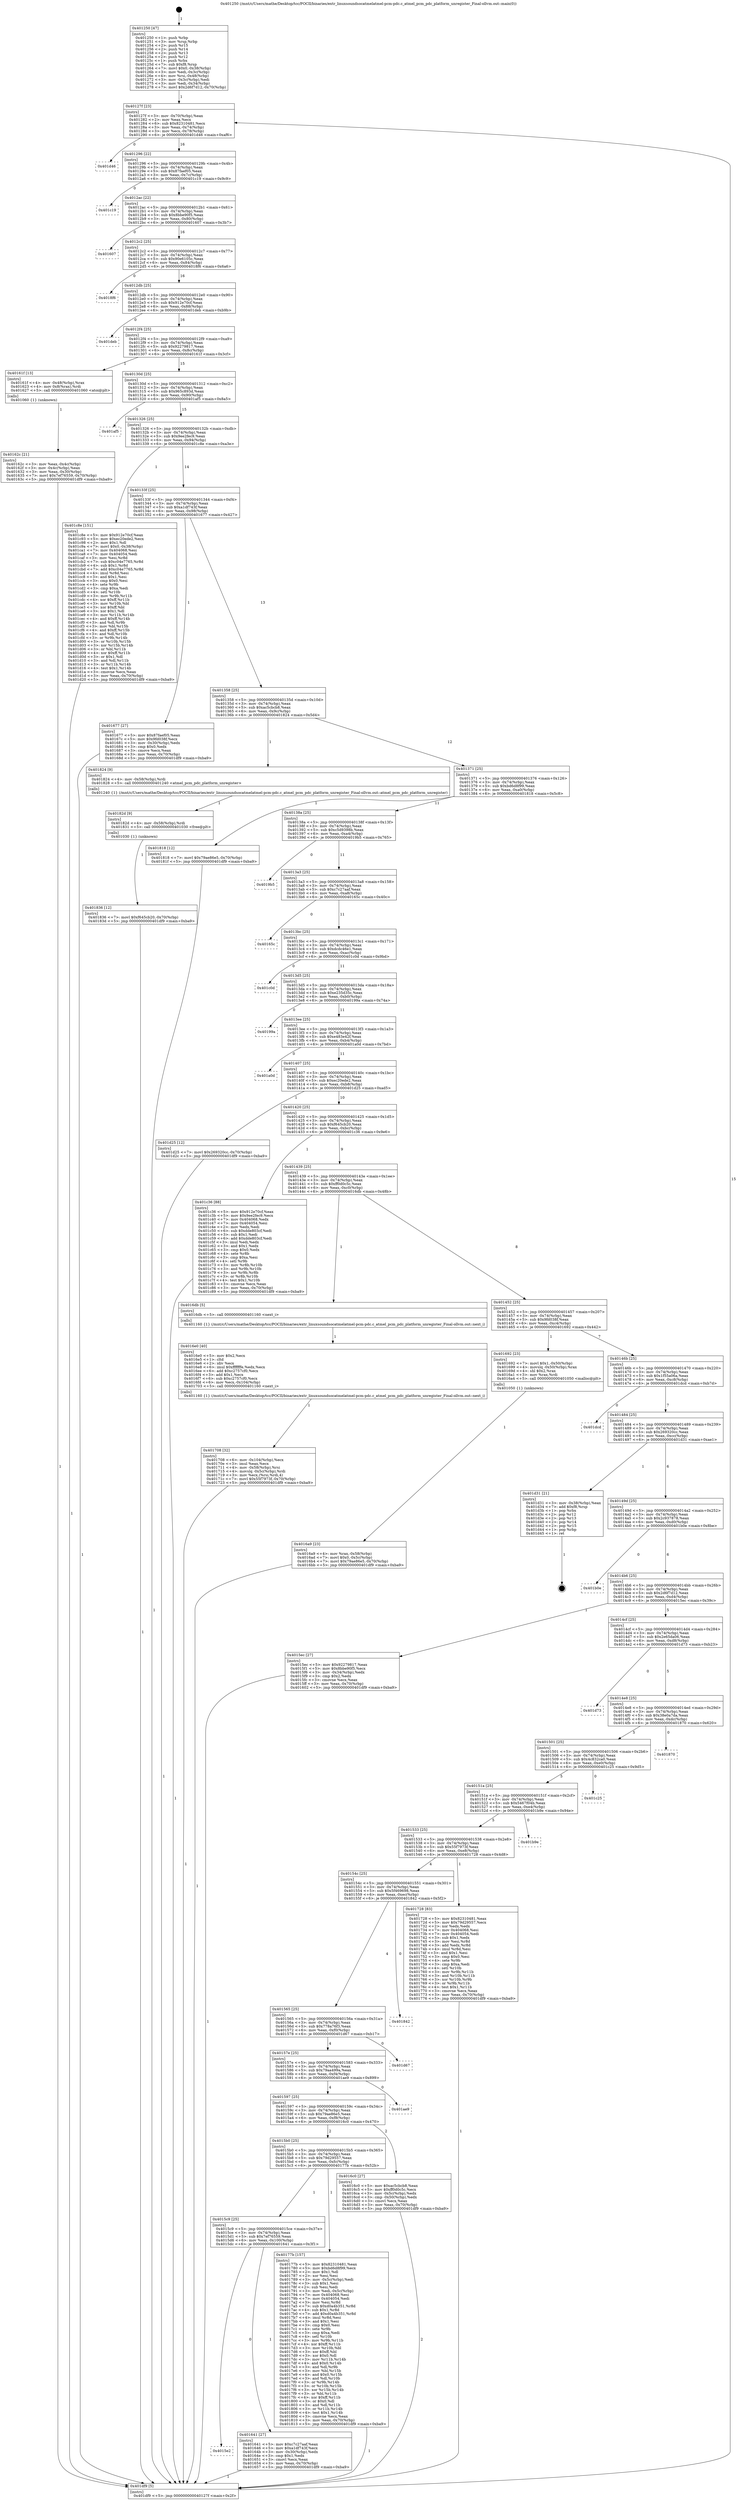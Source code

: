 digraph "0x401250" {
  label = "0x401250 (/mnt/c/Users/mathe/Desktop/tcc/POCII/binaries/extr_linuxsoundsocatmelatmel-pcm-pdc.c_atmel_pcm_pdc_platform_unregister_Final-ollvm.out::main(0))"
  labelloc = "t"
  node[shape=record]

  Entry [label="",width=0.3,height=0.3,shape=circle,fillcolor=black,style=filled]
  "0x40127f" [label="{
     0x40127f [23]\l
     | [instrs]\l
     &nbsp;&nbsp;0x40127f \<+3\>: mov -0x70(%rbp),%eax\l
     &nbsp;&nbsp;0x401282 \<+2\>: mov %eax,%ecx\l
     &nbsp;&nbsp;0x401284 \<+6\>: sub $0x82310481,%ecx\l
     &nbsp;&nbsp;0x40128a \<+3\>: mov %eax,-0x74(%rbp)\l
     &nbsp;&nbsp;0x40128d \<+3\>: mov %ecx,-0x78(%rbp)\l
     &nbsp;&nbsp;0x401290 \<+6\>: je 0000000000401d46 \<main+0xaf6\>\l
  }"]
  "0x401d46" [label="{
     0x401d46\l
  }", style=dashed]
  "0x401296" [label="{
     0x401296 [22]\l
     | [instrs]\l
     &nbsp;&nbsp;0x401296 \<+5\>: jmp 000000000040129b \<main+0x4b\>\l
     &nbsp;&nbsp;0x40129b \<+3\>: mov -0x74(%rbp),%eax\l
     &nbsp;&nbsp;0x40129e \<+5\>: sub $0x87faef05,%eax\l
     &nbsp;&nbsp;0x4012a3 \<+3\>: mov %eax,-0x7c(%rbp)\l
     &nbsp;&nbsp;0x4012a6 \<+6\>: je 0000000000401c19 \<main+0x9c9\>\l
  }"]
  Exit [label="",width=0.3,height=0.3,shape=circle,fillcolor=black,style=filled,peripheries=2]
  "0x401c19" [label="{
     0x401c19\l
  }", style=dashed]
  "0x4012ac" [label="{
     0x4012ac [22]\l
     | [instrs]\l
     &nbsp;&nbsp;0x4012ac \<+5\>: jmp 00000000004012b1 \<main+0x61\>\l
     &nbsp;&nbsp;0x4012b1 \<+3\>: mov -0x74(%rbp),%eax\l
     &nbsp;&nbsp;0x4012b4 \<+5\>: sub $0x8bbe90f5,%eax\l
     &nbsp;&nbsp;0x4012b9 \<+3\>: mov %eax,-0x80(%rbp)\l
     &nbsp;&nbsp;0x4012bc \<+6\>: je 0000000000401607 \<main+0x3b7\>\l
  }"]
  "0x401836" [label="{
     0x401836 [12]\l
     | [instrs]\l
     &nbsp;&nbsp;0x401836 \<+7\>: movl $0xf645cb20,-0x70(%rbp)\l
     &nbsp;&nbsp;0x40183d \<+5\>: jmp 0000000000401df9 \<main+0xba9\>\l
  }"]
  "0x401607" [label="{
     0x401607\l
  }", style=dashed]
  "0x4012c2" [label="{
     0x4012c2 [25]\l
     | [instrs]\l
     &nbsp;&nbsp;0x4012c2 \<+5\>: jmp 00000000004012c7 \<main+0x77\>\l
     &nbsp;&nbsp;0x4012c7 \<+3\>: mov -0x74(%rbp),%eax\l
     &nbsp;&nbsp;0x4012ca \<+5\>: sub $0x90e6105c,%eax\l
     &nbsp;&nbsp;0x4012cf \<+6\>: mov %eax,-0x84(%rbp)\l
     &nbsp;&nbsp;0x4012d5 \<+6\>: je 00000000004018f6 \<main+0x6a6\>\l
  }"]
  "0x40182d" [label="{
     0x40182d [9]\l
     | [instrs]\l
     &nbsp;&nbsp;0x40182d \<+4\>: mov -0x58(%rbp),%rdi\l
     &nbsp;&nbsp;0x401831 \<+5\>: call 0000000000401030 \<free@plt\>\l
     | [calls]\l
     &nbsp;&nbsp;0x401030 \{1\} (unknown)\l
  }"]
  "0x4018f6" [label="{
     0x4018f6\l
  }", style=dashed]
  "0x4012db" [label="{
     0x4012db [25]\l
     | [instrs]\l
     &nbsp;&nbsp;0x4012db \<+5\>: jmp 00000000004012e0 \<main+0x90\>\l
     &nbsp;&nbsp;0x4012e0 \<+3\>: mov -0x74(%rbp),%eax\l
     &nbsp;&nbsp;0x4012e3 \<+5\>: sub $0x912e70cf,%eax\l
     &nbsp;&nbsp;0x4012e8 \<+6\>: mov %eax,-0x88(%rbp)\l
     &nbsp;&nbsp;0x4012ee \<+6\>: je 0000000000401deb \<main+0xb9b\>\l
  }"]
  "0x401708" [label="{
     0x401708 [32]\l
     | [instrs]\l
     &nbsp;&nbsp;0x401708 \<+6\>: mov -0x104(%rbp),%ecx\l
     &nbsp;&nbsp;0x40170e \<+3\>: imul %eax,%ecx\l
     &nbsp;&nbsp;0x401711 \<+4\>: mov -0x58(%rbp),%rsi\l
     &nbsp;&nbsp;0x401715 \<+4\>: movslq -0x5c(%rbp),%rdi\l
     &nbsp;&nbsp;0x401719 \<+3\>: mov %ecx,(%rsi,%rdi,4)\l
     &nbsp;&nbsp;0x40171c \<+7\>: movl $0x55f7973f,-0x70(%rbp)\l
     &nbsp;&nbsp;0x401723 \<+5\>: jmp 0000000000401df9 \<main+0xba9\>\l
  }"]
  "0x401deb" [label="{
     0x401deb\l
  }", style=dashed]
  "0x4012f4" [label="{
     0x4012f4 [25]\l
     | [instrs]\l
     &nbsp;&nbsp;0x4012f4 \<+5\>: jmp 00000000004012f9 \<main+0xa9\>\l
     &nbsp;&nbsp;0x4012f9 \<+3\>: mov -0x74(%rbp),%eax\l
     &nbsp;&nbsp;0x4012fc \<+5\>: sub $0x92279817,%eax\l
     &nbsp;&nbsp;0x401301 \<+6\>: mov %eax,-0x8c(%rbp)\l
     &nbsp;&nbsp;0x401307 \<+6\>: je 000000000040161f \<main+0x3cf\>\l
  }"]
  "0x4016e0" [label="{
     0x4016e0 [40]\l
     | [instrs]\l
     &nbsp;&nbsp;0x4016e0 \<+5\>: mov $0x2,%ecx\l
     &nbsp;&nbsp;0x4016e5 \<+1\>: cltd\l
     &nbsp;&nbsp;0x4016e6 \<+2\>: idiv %ecx\l
     &nbsp;&nbsp;0x4016e8 \<+6\>: imul $0xfffffffe,%edx,%ecx\l
     &nbsp;&nbsp;0x4016ee \<+6\>: add $0xc2757cf0,%ecx\l
     &nbsp;&nbsp;0x4016f4 \<+3\>: add $0x1,%ecx\l
     &nbsp;&nbsp;0x4016f7 \<+6\>: sub $0xc2757cf0,%ecx\l
     &nbsp;&nbsp;0x4016fd \<+6\>: mov %ecx,-0x104(%rbp)\l
     &nbsp;&nbsp;0x401703 \<+5\>: call 0000000000401160 \<next_i\>\l
     | [calls]\l
     &nbsp;&nbsp;0x401160 \{1\} (/mnt/c/Users/mathe/Desktop/tcc/POCII/binaries/extr_linuxsoundsocatmelatmel-pcm-pdc.c_atmel_pcm_pdc_platform_unregister_Final-ollvm.out::next_i)\l
  }"]
  "0x40161f" [label="{
     0x40161f [13]\l
     | [instrs]\l
     &nbsp;&nbsp;0x40161f \<+4\>: mov -0x48(%rbp),%rax\l
     &nbsp;&nbsp;0x401623 \<+4\>: mov 0x8(%rax),%rdi\l
     &nbsp;&nbsp;0x401627 \<+5\>: call 0000000000401060 \<atoi@plt\>\l
     | [calls]\l
     &nbsp;&nbsp;0x401060 \{1\} (unknown)\l
  }"]
  "0x40130d" [label="{
     0x40130d [25]\l
     | [instrs]\l
     &nbsp;&nbsp;0x40130d \<+5\>: jmp 0000000000401312 \<main+0xc2\>\l
     &nbsp;&nbsp;0x401312 \<+3\>: mov -0x74(%rbp),%eax\l
     &nbsp;&nbsp;0x401315 \<+5\>: sub $0x965c893d,%eax\l
     &nbsp;&nbsp;0x40131a \<+6\>: mov %eax,-0x90(%rbp)\l
     &nbsp;&nbsp;0x401320 \<+6\>: je 0000000000401af5 \<main+0x8a5\>\l
  }"]
  "0x4016a9" [label="{
     0x4016a9 [23]\l
     | [instrs]\l
     &nbsp;&nbsp;0x4016a9 \<+4\>: mov %rax,-0x58(%rbp)\l
     &nbsp;&nbsp;0x4016ad \<+7\>: movl $0x0,-0x5c(%rbp)\l
     &nbsp;&nbsp;0x4016b4 \<+7\>: movl $0x79ae86e5,-0x70(%rbp)\l
     &nbsp;&nbsp;0x4016bb \<+5\>: jmp 0000000000401df9 \<main+0xba9\>\l
  }"]
  "0x401af5" [label="{
     0x401af5\l
  }", style=dashed]
  "0x401326" [label="{
     0x401326 [25]\l
     | [instrs]\l
     &nbsp;&nbsp;0x401326 \<+5\>: jmp 000000000040132b \<main+0xdb\>\l
     &nbsp;&nbsp;0x40132b \<+3\>: mov -0x74(%rbp),%eax\l
     &nbsp;&nbsp;0x40132e \<+5\>: sub $0x9ee2fec9,%eax\l
     &nbsp;&nbsp;0x401333 \<+6\>: mov %eax,-0x94(%rbp)\l
     &nbsp;&nbsp;0x401339 \<+6\>: je 0000000000401c8e \<main+0xa3e\>\l
  }"]
  "0x4015e2" [label="{
     0x4015e2\l
  }", style=dashed]
  "0x401c8e" [label="{
     0x401c8e [151]\l
     | [instrs]\l
     &nbsp;&nbsp;0x401c8e \<+5\>: mov $0x912e70cf,%eax\l
     &nbsp;&nbsp;0x401c93 \<+5\>: mov $0xec20ede2,%ecx\l
     &nbsp;&nbsp;0x401c98 \<+2\>: mov $0x1,%dl\l
     &nbsp;&nbsp;0x401c9a \<+7\>: movl $0x0,-0x38(%rbp)\l
     &nbsp;&nbsp;0x401ca1 \<+7\>: mov 0x404068,%esi\l
     &nbsp;&nbsp;0x401ca8 \<+7\>: mov 0x404054,%edi\l
     &nbsp;&nbsp;0x401caf \<+3\>: mov %esi,%r8d\l
     &nbsp;&nbsp;0x401cb2 \<+7\>: sub $0xc04e7765,%r8d\l
     &nbsp;&nbsp;0x401cb9 \<+4\>: sub $0x1,%r8d\l
     &nbsp;&nbsp;0x401cbd \<+7\>: add $0xc04e7765,%r8d\l
     &nbsp;&nbsp;0x401cc4 \<+4\>: imul %r8d,%esi\l
     &nbsp;&nbsp;0x401cc8 \<+3\>: and $0x1,%esi\l
     &nbsp;&nbsp;0x401ccb \<+3\>: cmp $0x0,%esi\l
     &nbsp;&nbsp;0x401cce \<+4\>: sete %r9b\l
     &nbsp;&nbsp;0x401cd2 \<+3\>: cmp $0xa,%edi\l
     &nbsp;&nbsp;0x401cd5 \<+4\>: setl %r10b\l
     &nbsp;&nbsp;0x401cd9 \<+3\>: mov %r9b,%r11b\l
     &nbsp;&nbsp;0x401cdc \<+4\>: xor $0xff,%r11b\l
     &nbsp;&nbsp;0x401ce0 \<+3\>: mov %r10b,%bl\l
     &nbsp;&nbsp;0x401ce3 \<+3\>: xor $0xff,%bl\l
     &nbsp;&nbsp;0x401ce6 \<+3\>: xor $0x1,%dl\l
     &nbsp;&nbsp;0x401ce9 \<+3\>: mov %r11b,%r14b\l
     &nbsp;&nbsp;0x401cec \<+4\>: and $0xff,%r14b\l
     &nbsp;&nbsp;0x401cf0 \<+3\>: and %dl,%r9b\l
     &nbsp;&nbsp;0x401cf3 \<+3\>: mov %bl,%r15b\l
     &nbsp;&nbsp;0x401cf6 \<+4\>: and $0xff,%r15b\l
     &nbsp;&nbsp;0x401cfa \<+3\>: and %dl,%r10b\l
     &nbsp;&nbsp;0x401cfd \<+3\>: or %r9b,%r14b\l
     &nbsp;&nbsp;0x401d00 \<+3\>: or %r10b,%r15b\l
     &nbsp;&nbsp;0x401d03 \<+3\>: xor %r15b,%r14b\l
     &nbsp;&nbsp;0x401d06 \<+3\>: or %bl,%r11b\l
     &nbsp;&nbsp;0x401d09 \<+4\>: xor $0xff,%r11b\l
     &nbsp;&nbsp;0x401d0d \<+3\>: or $0x1,%dl\l
     &nbsp;&nbsp;0x401d10 \<+3\>: and %dl,%r11b\l
     &nbsp;&nbsp;0x401d13 \<+3\>: or %r11b,%r14b\l
     &nbsp;&nbsp;0x401d16 \<+4\>: test $0x1,%r14b\l
     &nbsp;&nbsp;0x401d1a \<+3\>: cmovne %ecx,%eax\l
     &nbsp;&nbsp;0x401d1d \<+3\>: mov %eax,-0x70(%rbp)\l
     &nbsp;&nbsp;0x401d20 \<+5\>: jmp 0000000000401df9 \<main+0xba9\>\l
  }"]
  "0x40133f" [label="{
     0x40133f [25]\l
     | [instrs]\l
     &nbsp;&nbsp;0x40133f \<+5\>: jmp 0000000000401344 \<main+0xf4\>\l
     &nbsp;&nbsp;0x401344 \<+3\>: mov -0x74(%rbp),%eax\l
     &nbsp;&nbsp;0x401347 \<+5\>: sub $0xa1df743f,%eax\l
     &nbsp;&nbsp;0x40134c \<+6\>: mov %eax,-0x98(%rbp)\l
     &nbsp;&nbsp;0x401352 \<+6\>: je 0000000000401677 \<main+0x427\>\l
  }"]
  "0x401641" [label="{
     0x401641 [27]\l
     | [instrs]\l
     &nbsp;&nbsp;0x401641 \<+5\>: mov $0xc7c27aaf,%eax\l
     &nbsp;&nbsp;0x401646 \<+5\>: mov $0xa1df743f,%ecx\l
     &nbsp;&nbsp;0x40164b \<+3\>: mov -0x30(%rbp),%edx\l
     &nbsp;&nbsp;0x40164e \<+3\>: cmp $0x1,%edx\l
     &nbsp;&nbsp;0x401651 \<+3\>: cmovl %ecx,%eax\l
     &nbsp;&nbsp;0x401654 \<+3\>: mov %eax,-0x70(%rbp)\l
     &nbsp;&nbsp;0x401657 \<+5\>: jmp 0000000000401df9 \<main+0xba9\>\l
  }"]
  "0x401677" [label="{
     0x401677 [27]\l
     | [instrs]\l
     &nbsp;&nbsp;0x401677 \<+5\>: mov $0x87faef05,%eax\l
     &nbsp;&nbsp;0x40167c \<+5\>: mov $0x9fd038f,%ecx\l
     &nbsp;&nbsp;0x401681 \<+3\>: mov -0x30(%rbp),%edx\l
     &nbsp;&nbsp;0x401684 \<+3\>: cmp $0x0,%edx\l
     &nbsp;&nbsp;0x401687 \<+3\>: cmove %ecx,%eax\l
     &nbsp;&nbsp;0x40168a \<+3\>: mov %eax,-0x70(%rbp)\l
     &nbsp;&nbsp;0x40168d \<+5\>: jmp 0000000000401df9 \<main+0xba9\>\l
  }"]
  "0x401358" [label="{
     0x401358 [25]\l
     | [instrs]\l
     &nbsp;&nbsp;0x401358 \<+5\>: jmp 000000000040135d \<main+0x10d\>\l
     &nbsp;&nbsp;0x40135d \<+3\>: mov -0x74(%rbp),%eax\l
     &nbsp;&nbsp;0x401360 \<+5\>: sub $0xac5cbcb8,%eax\l
     &nbsp;&nbsp;0x401365 \<+6\>: mov %eax,-0x9c(%rbp)\l
     &nbsp;&nbsp;0x40136b \<+6\>: je 0000000000401824 \<main+0x5d4\>\l
  }"]
  "0x4015c9" [label="{
     0x4015c9 [25]\l
     | [instrs]\l
     &nbsp;&nbsp;0x4015c9 \<+5\>: jmp 00000000004015ce \<main+0x37e\>\l
     &nbsp;&nbsp;0x4015ce \<+3\>: mov -0x74(%rbp),%eax\l
     &nbsp;&nbsp;0x4015d1 \<+5\>: sub $0x7ef76559,%eax\l
     &nbsp;&nbsp;0x4015d6 \<+6\>: mov %eax,-0x100(%rbp)\l
     &nbsp;&nbsp;0x4015dc \<+6\>: je 0000000000401641 \<main+0x3f1\>\l
  }"]
  "0x401824" [label="{
     0x401824 [9]\l
     | [instrs]\l
     &nbsp;&nbsp;0x401824 \<+4\>: mov -0x58(%rbp),%rdi\l
     &nbsp;&nbsp;0x401828 \<+5\>: call 0000000000401240 \<atmel_pcm_pdc_platform_unregister\>\l
     | [calls]\l
     &nbsp;&nbsp;0x401240 \{1\} (/mnt/c/Users/mathe/Desktop/tcc/POCII/binaries/extr_linuxsoundsocatmelatmel-pcm-pdc.c_atmel_pcm_pdc_platform_unregister_Final-ollvm.out::atmel_pcm_pdc_platform_unregister)\l
  }"]
  "0x401371" [label="{
     0x401371 [25]\l
     | [instrs]\l
     &nbsp;&nbsp;0x401371 \<+5\>: jmp 0000000000401376 \<main+0x126\>\l
     &nbsp;&nbsp;0x401376 \<+3\>: mov -0x74(%rbp),%eax\l
     &nbsp;&nbsp;0x401379 \<+5\>: sub $0xbd6d8f99,%eax\l
     &nbsp;&nbsp;0x40137e \<+6\>: mov %eax,-0xa0(%rbp)\l
     &nbsp;&nbsp;0x401384 \<+6\>: je 0000000000401818 \<main+0x5c8\>\l
  }"]
  "0x40177b" [label="{
     0x40177b [157]\l
     | [instrs]\l
     &nbsp;&nbsp;0x40177b \<+5\>: mov $0x82310481,%eax\l
     &nbsp;&nbsp;0x401780 \<+5\>: mov $0xbd6d8f99,%ecx\l
     &nbsp;&nbsp;0x401785 \<+2\>: mov $0x1,%dl\l
     &nbsp;&nbsp;0x401787 \<+2\>: xor %esi,%esi\l
     &nbsp;&nbsp;0x401789 \<+3\>: mov -0x5c(%rbp),%edi\l
     &nbsp;&nbsp;0x40178c \<+3\>: sub $0x1,%esi\l
     &nbsp;&nbsp;0x40178f \<+2\>: sub %esi,%edi\l
     &nbsp;&nbsp;0x401791 \<+3\>: mov %edi,-0x5c(%rbp)\l
     &nbsp;&nbsp;0x401794 \<+7\>: mov 0x404068,%esi\l
     &nbsp;&nbsp;0x40179b \<+7\>: mov 0x404054,%edi\l
     &nbsp;&nbsp;0x4017a2 \<+3\>: mov %esi,%r8d\l
     &nbsp;&nbsp;0x4017a5 \<+7\>: sub $0xd0a4b351,%r8d\l
     &nbsp;&nbsp;0x4017ac \<+4\>: sub $0x1,%r8d\l
     &nbsp;&nbsp;0x4017b0 \<+7\>: add $0xd0a4b351,%r8d\l
     &nbsp;&nbsp;0x4017b7 \<+4\>: imul %r8d,%esi\l
     &nbsp;&nbsp;0x4017bb \<+3\>: and $0x1,%esi\l
     &nbsp;&nbsp;0x4017be \<+3\>: cmp $0x0,%esi\l
     &nbsp;&nbsp;0x4017c1 \<+4\>: sete %r9b\l
     &nbsp;&nbsp;0x4017c5 \<+3\>: cmp $0xa,%edi\l
     &nbsp;&nbsp;0x4017c8 \<+4\>: setl %r10b\l
     &nbsp;&nbsp;0x4017cc \<+3\>: mov %r9b,%r11b\l
     &nbsp;&nbsp;0x4017cf \<+4\>: xor $0xff,%r11b\l
     &nbsp;&nbsp;0x4017d3 \<+3\>: mov %r10b,%bl\l
     &nbsp;&nbsp;0x4017d6 \<+3\>: xor $0xff,%bl\l
     &nbsp;&nbsp;0x4017d9 \<+3\>: xor $0x0,%dl\l
     &nbsp;&nbsp;0x4017dc \<+3\>: mov %r11b,%r14b\l
     &nbsp;&nbsp;0x4017df \<+4\>: and $0x0,%r14b\l
     &nbsp;&nbsp;0x4017e3 \<+3\>: and %dl,%r9b\l
     &nbsp;&nbsp;0x4017e6 \<+3\>: mov %bl,%r15b\l
     &nbsp;&nbsp;0x4017e9 \<+4\>: and $0x0,%r15b\l
     &nbsp;&nbsp;0x4017ed \<+3\>: and %dl,%r10b\l
     &nbsp;&nbsp;0x4017f0 \<+3\>: or %r9b,%r14b\l
     &nbsp;&nbsp;0x4017f3 \<+3\>: or %r10b,%r15b\l
     &nbsp;&nbsp;0x4017f6 \<+3\>: xor %r15b,%r14b\l
     &nbsp;&nbsp;0x4017f9 \<+3\>: or %bl,%r11b\l
     &nbsp;&nbsp;0x4017fc \<+4\>: xor $0xff,%r11b\l
     &nbsp;&nbsp;0x401800 \<+3\>: or $0x0,%dl\l
     &nbsp;&nbsp;0x401803 \<+3\>: and %dl,%r11b\l
     &nbsp;&nbsp;0x401806 \<+3\>: or %r11b,%r14b\l
     &nbsp;&nbsp;0x401809 \<+4\>: test $0x1,%r14b\l
     &nbsp;&nbsp;0x40180d \<+3\>: cmovne %ecx,%eax\l
     &nbsp;&nbsp;0x401810 \<+3\>: mov %eax,-0x70(%rbp)\l
     &nbsp;&nbsp;0x401813 \<+5\>: jmp 0000000000401df9 \<main+0xba9\>\l
  }"]
  "0x401818" [label="{
     0x401818 [12]\l
     | [instrs]\l
     &nbsp;&nbsp;0x401818 \<+7\>: movl $0x79ae86e5,-0x70(%rbp)\l
     &nbsp;&nbsp;0x40181f \<+5\>: jmp 0000000000401df9 \<main+0xba9\>\l
  }"]
  "0x40138a" [label="{
     0x40138a [25]\l
     | [instrs]\l
     &nbsp;&nbsp;0x40138a \<+5\>: jmp 000000000040138f \<main+0x13f\>\l
     &nbsp;&nbsp;0x40138f \<+3\>: mov -0x74(%rbp),%eax\l
     &nbsp;&nbsp;0x401392 \<+5\>: sub $0xc5d9398b,%eax\l
     &nbsp;&nbsp;0x401397 \<+6\>: mov %eax,-0xa4(%rbp)\l
     &nbsp;&nbsp;0x40139d \<+6\>: je 00000000004019b5 \<main+0x765\>\l
  }"]
  "0x4015b0" [label="{
     0x4015b0 [25]\l
     | [instrs]\l
     &nbsp;&nbsp;0x4015b0 \<+5\>: jmp 00000000004015b5 \<main+0x365\>\l
     &nbsp;&nbsp;0x4015b5 \<+3\>: mov -0x74(%rbp),%eax\l
     &nbsp;&nbsp;0x4015b8 \<+5\>: sub $0x79d29557,%eax\l
     &nbsp;&nbsp;0x4015bd \<+6\>: mov %eax,-0xfc(%rbp)\l
     &nbsp;&nbsp;0x4015c3 \<+6\>: je 000000000040177b \<main+0x52b\>\l
  }"]
  "0x4019b5" [label="{
     0x4019b5\l
  }", style=dashed]
  "0x4013a3" [label="{
     0x4013a3 [25]\l
     | [instrs]\l
     &nbsp;&nbsp;0x4013a3 \<+5\>: jmp 00000000004013a8 \<main+0x158\>\l
     &nbsp;&nbsp;0x4013a8 \<+3\>: mov -0x74(%rbp),%eax\l
     &nbsp;&nbsp;0x4013ab \<+5\>: sub $0xc7c27aaf,%eax\l
     &nbsp;&nbsp;0x4013b0 \<+6\>: mov %eax,-0xa8(%rbp)\l
     &nbsp;&nbsp;0x4013b6 \<+6\>: je 000000000040165c \<main+0x40c\>\l
  }"]
  "0x4016c0" [label="{
     0x4016c0 [27]\l
     | [instrs]\l
     &nbsp;&nbsp;0x4016c0 \<+5\>: mov $0xac5cbcb8,%eax\l
     &nbsp;&nbsp;0x4016c5 \<+5\>: mov $0xff0d0c5c,%ecx\l
     &nbsp;&nbsp;0x4016ca \<+3\>: mov -0x5c(%rbp),%edx\l
     &nbsp;&nbsp;0x4016cd \<+3\>: cmp -0x50(%rbp),%edx\l
     &nbsp;&nbsp;0x4016d0 \<+3\>: cmovl %ecx,%eax\l
     &nbsp;&nbsp;0x4016d3 \<+3\>: mov %eax,-0x70(%rbp)\l
     &nbsp;&nbsp;0x4016d6 \<+5\>: jmp 0000000000401df9 \<main+0xba9\>\l
  }"]
  "0x40165c" [label="{
     0x40165c\l
  }", style=dashed]
  "0x4013bc" [label="{
     0x4013bc [25]\l
     | [instrs]\l
     &nbsp;&nbsp;0x4013bc \<+5\>: jmp 00000000004013c1 \<main+0x171\>\l
     &nbsp;&nbsp;0x4013c1 \<+3\>: mov -0x74(%rbp),%eax\l
     &nbsp;&nbsp;0x4013c4 \<+5\>: sub $0xdcdc46e1,%eax\l
     &nbsp;&nbsp;0x4013c9 \<+6\>: mov %eax,-0xac(%rbp)\l
     &nbsp;&nbsp;0x4013cf \<+6\>: je 0000000000401c0d \<main+0x9bd\>\l
  }"]
  "0x401597" [label="{
     0x401597 [25]\l
     | [instrs]\l
     &nbsp;&nbsp;0x401597 \<+5\>: jmp 000000000040159c \<main+0x34c\>\l
     &nbsp;&nbsp;0x40159c \<+3\>: mov -0x74(%rbp),%eax\l
     &nbsp;&nbsp;0x40159f \<+5\>: sub $0x79ae86e5,%eax\l
     &nbsp;&nbsp;0x4015a4 \<+6\>: mov %eax,-0xf8(%rbp)\l
     &nbsp;&nbsp;0x4015aa \<+6\>: je 00000000004016c0 \<main+0x470\>\l
  }"]
  "0x401c0d" [label="{
     0x401c0d\l
  }", style=dashed]
  "0x4013d5" [label="{
     0x4013d5 [25]\l
     | [instrs]\l
     &nbsp;&nbsp;0x4013d5 \<+5\>: jmp 00000000004013da \<main+0x18a\>\l
     &nbsp;&nbsp;0x4013da \<+3\>: mov -0x74(%rbp),%eax\l
     &nbsp;&nbsp;0x4013dd \<+5\>: sub $0xe235d35c,%eax\l
     &nbsp;&nbsp;0x4013e2 \<+6\>: mov %eax,-0xb0(%rbp)\l
     &nbsp;&nbsp;0x4013e8 \<+6\>: je 000000000040199a \<main+0x74a\>\l
  }"]
  "0x401ae9" [label="{
     0x401ae9\l
  }", style=dashed]
  "0x40199a" [label="{
     0x40199a\l
  }", style=dashed]
  "0x4013ee" [label="{
     0x4013ee [25]\l
     | [instrs]\l
     &nbsp;&nbsp;0x4013ee \<+5\>: jmp 00000000004013f3 \<main+0x1a3\>\l
     &nbsp;&nbsp;0x4013f3 \<+3\>: mov -0x74(%rbp),%eax\l
     &nbsp;&nbsp;0x4013f6 \<+5\>: sub $0xe483e42f,%eax\l
     &nbsp;&nbsp;0x4013fb \<+6\>: mov %eax,-0xb4(%rbp)\l
     &nbsp;&nbsp;0x401401 \<+6\>: je 0000000000401a0d \<main+0x7bd\>\l
  }"]
  "0x40157e" [label="{
     0x40157e [25]\l
     | [instrs]\l
     &nbsp;&nbsp;0x40157e \<+5\>: jmp 0000000000401583 \<main+0x333\>\l
     &nbsp;&nbsp;0x401583 \<+3\>: mov -0x74(%rbp),%eax\l
     &nbsp;&nbsp;0x401586 \<+5\>: sub $0x79aa499a,%eax\l
     &nbsp;&nbsp;0x40158b \<+6\>: mov %eax,-0xf4(%rbp)\l
     &nbsp;&nbsp;0x401591 \<+6\>: je 0000000000401ae9 \<main+0x899\>\l
  }"]
  "0x401a0d" [label="{
     0x401a0d\l
  }", style=dashed]
  "0x401407" [label="{
     0x401407 [25]\l
     | [instrs]\l
     &nbsp;&nbsp;0x401407 \<+5\>: jmp 000000000040140c \<main+0x1bc\>\l
     &nbsp;&nbsp;0x40140c \<+3\>: mov -0x74(%rbp),%eax\l
     &nbsp;&nbsp;0x40140f \<+5\>: sub $0xec20ede2,%eax\l
     &nbsp;&nbsp;0x401414 \<+6\>: mov %eax,-0xb8(%rbp)\l
     &nbsp;&nbsp;0x40141a \<+6\>: je 0000000000401d25 \<main+0xad5\>\l
  }"]
  "0x401d67" [label="{
     0x401d67\l
  }", style=dashed]
  "0x401d25" [label="{
     0x401d25 [12]\l
     | [instrs]\l
     &nbsp;&nbsp;0x401d25 \<+7\>: movl $0x269320cc,-0x70(%rbp)\l
     &nbsp;&nbsp;0x401d2c \<+5\>: jmp 0000000000401df9 \<main+0xba9\>\l
  }"]
  "0x401420" [label="{
     0x401420 [25]\l
     | [instrs]\l
     &nbsp;&nbsp;0x401420 \<+5\>: jmp 0000000000401425 \<main+0x1d5\>\l
     &nbsp;&nbsp;0x401425 \<+3\>: mov -0x74(%rbp),%eax\l
     &nbsp;&nbsp;0x401428 \<+5\>: sub $0xf645cb20,%eax\l
     &nbsp;&nbsp;0x40142d \<+6\>: mov %eax,-0xbc(%rbp)\l
     &nbsp;&nbsp;0x401433 \<+6\>: je 0000000000401c36 \<main+0x9e6\>\l
  }"]
  "0x401565" [label="{
     0x401565 [25]\l
     | [instrs]\l
     &nbsp;&nbsp;0x401565 \<+5\>: jmp 000000000040156a \<main+0x31a\>\l
     &nbsp;&nbsp;0x40156a \<+3\>: mov -0x74(%rbp),%eax\l
     &nbsp;&nbsp;0x40156d \<+5\>: sub $0x778a76f3,%eax\l
     &nbsp;&nbsp;0x401572 \<+6\>: mov %eax,-0xf0(%rbp)\l
     &nbsp;&nbsp;0x401578 \<+6\>: je 0000000000401d67 \<main+0xb17\>\l
  }"]
  "0x401c36" [label="{
     0x401c36 [88]\l
     | [instrs]\l
     &nbsp;&nbsp;0x401c36 \<+5\>: mov $0x912e70cf,%eax\l
     &nbsp;&nbsp;0x401c3b \<+5\>: mov $0x9ee2fec9,%ecx\l
     &nbsp;&nbsp;0x401c40 \<+7\>: mov 0x404068,%edx\l
     &nbsp;&nbsp;0x401c47 \<+7\>: mov 0x404054,%esi\l
     &nbsp;&nbsp;0x401c4e \<+2\>: mov %edx,%edi\l
     &nbsp;&nbsp;0x401c50 \<+6\>: sub $0xdde803cf,%edi\l
     &nbsp;&nbsp;0x401c56 \<+3\>: sub $0x1,%edi\l
     &nbsp;&nbsp;0x401c59 \<+6\>: add $0xdde803cf,%edi\l
     &nbsp;&nbsp;0x401c5f \<+3\>: imul %edi,%edx\l
     &nbsp;&nbsp;0x401c62 \<+3\>: and $0x1,%edx\l
     &nbsp;&nbsp;0x401c65 \<+3\>: cmp $0x0,%edx\l
     &nbsp;&nbsp;0x401c68 \<+4\>: sete %r8b\l
     &nbsp;&nbsp;0x401c6c \<+3\>: cmp $0xa,%esi\l
     &nbsp;&nbsp;0x401c6f \<+4\>: setl %r9b\l
     &nbsp;&nbsp;0x401c73 \<+3\>: mov %r8b,%r10b\l
     &nbsp;&nbsp;0x401c76 \<+3\>: and %r9b,%r10b\l
     &nbsp;&nbsp;0x401c79 \<+3\>: xor %r9b,%r8b\l
     &nbsp;&nbsp;0x401c7c \<+3\>: or %r8b,%r10b\l
     &nbsp;&nbsp;0x401c7f \<+4\>: test $0x1,%r10b\l
     &nbsp;&nbsp;0x401c83 \<+3\>: cmovne %ecx,%eax\l
     &nbsp;&nbsp;0x401c86 \<+3\>: mov %eax,-0x70(%rbp)\l
     &nbsp;&nbsp;0x401c89 \<+5\>: jmp 0000000000401df9 \<main+0xba9\>\l
  }"]
  "0x401439" [label="{
     0x401439 [25]\l
     | [instrs]\l
     &nbsp;&nbsp;0x401439 \<+5\>: jmp 000000000040143e \<main+0x1ee\>\l
     &nbsp;&nbsp;0x40143e \<+3\>: mov -0x74(%rbp),%eax\l
     &nbsp;&nbsp;0x401441 \<+5\>: sub $0xff0d0c5c,%eax\l
     &nbsp;&nbsp;0x401446 \<+6\>: mov %eax,-0xc0(%rbp)\l
     &nbsp;&nbsp;0x40144c \<+6\>: je 00000000004016db \<main+0x48b\>\l
  }"]
  "0x401842" [label="{
     0x401842\l
  }", style=dashed]
  "0x4016db" [label="{
     0x4016db [5]\l
     | [instrs]\l
     &nbsp;&nbsp;0x4016db \<+5\>: call 0000000000401160 \<next_i\>\l
     | [calls]\l
     &nbsp;&nbsp;0x401160 \{1\} (/mnt/c/Users/mathe/Desktop/tcc/POCII/binaries/extr_linuxsoundsocatmelatmel-pcm-pdc.c_atmel_pcm_pdc_platform_unregister_Final-ollvm.out::next_i)\l
  }"]
  "0x401452" [label="{
     0x401452 [25]\l
     | [instrs]\l
     &nbsp;&nbsp;0x401452 \<+5\>: jmp 0000000000401457 \<main+0x207\>\l
     &nbsp;&nbsp;0x401457 \<+3\>: mov -0x74(%rbp),%eax\l
     &nbsp;&nbsp;0x40145a \<+5\>: sub $0x9fd038f,%eax\l
     &nbsp;&nbsp;0x40145f \<+6\>: mov %eax,-0xc4(%rbp)\l
     &nbsp;&nbsp;0x401465 \<+6\>: je 0000000000401692 \<main+0x442\>\l
  }"]
  "0x40154c" [label="{
     0x40154c [25]\l
     | [instrs]\l
     &nbsp;&nbsp;0x40154c \<+5\>: jmp 0000000000401551 \<main+0x301\>\l
     &nbsp;&nbsp;0x401551 \<+3\>: mov -0x74(%rbp),%eax\l
     &nbsp;&nbsp;0x401554 \<+5\>: sub $0x5f469698,%eax\l
     &nbsp;&nbsp;0x401559 \<+6\>: mov %eax,-0xec(%rbp)\l
     &nbsp;&nbsp;0x40155f \<+6\>: je 0000000000401842 \<main+0x5f2\>\l
  }"]
  "0x401692" [label="{
     0x401692 [23]\l
     | [instrs]\l
     &nbsp;&nbsp;0x401692 \<+7\>: movl $0x1,-0x50(%rbp)\l
     &nbsp;&nbsp;0x401699 \<+4\>: movslq -0x50(%rbp),%rax\l
     &nbsp;&nbsp;0x40169d \<+4\>: shl $0x2,%rax\l
     &nbsp;&nbsp;0x4016a1 \<+3\>: mov %rax,%rdi\l
     &nbsp;&nbsp;0x4016a4 \<+5\>: call 0000000000401050 \<malloc@plt\>\l
     | [calls]\l
     &nbsp;&nbsp;0x401050 \{1\} (unknown)\l
  }"]
  "0x40146b" [label="{
     0x40146b [25]\l
     | [instrs]\l
     &nbsp;&nbsp;0x40146b \<+5\>: jmp 0000000000401470 \<main+0x220\>\l
     &nbsp;&nbsp;0x401470 \<+3\>: mov -0x74(%rbp),%eax\l
     &nbsp;&nbsp;0x401473 \<+5\>: sub $0x1f55a06a,%eax\l
     &nbsp;&nbsp;0x401478 \<+6\>: mov %eax,-0xc8(%rbp)\l
     &nbsp;&nbsp;0x40147e \<+6\>: je 0000000000401dcd \<main+0xb7d\>\l
  }"]
  "0x401728" [label="{
     0x401728 [83]\l
     | [instrs]\l
     &nbsp;&nbsp;0x401728 \<+5\>: mov $0x82310481,%eax\l
     &nbsp;&nbsp;0x40172d \<+5\>: mov $0x79d29557,%ecx\l
     &nbsp;&nbsp;0x401732 \<+2\>: xor %edx,%edx\l
     &nbsp;&nbsp;0x401734 \<+7\>: mov 0x404068,%esi\l
     &nbsp;&nbsp;0x40173b \<+7\>: mov 0x404054,%edi\l
     &nbsp;&nbsp;0x401742 \<+3\>: sub $0x1,%edx\l
     &nbsp;&nbsp;0x401745 \<+3\>: mov %esi,%r8d\l
     &nbsp;&nbsp;0x401748 \<+3\>: add %edx,%r8d\l
     &nbsp;&nbsp;0x40174b \<+4\>: imul %r8d,%esi\l
     &nbsp;&nbsp;0x40174f \<+3\>: and $0x1,%esi\l
     &nbsp;&nbsp;0x401752 \<+3\>: cmp $0x0,%esi\l
     &nbsp;&nbsp;0x401755 \<+4\>: sete %r9b\l
     &nbsp;&nbsp;0x401759 \<+3\>: cmp $0xa,%edi\l
     &nbsp;&nbsp;0x40175c \<+4\>: setl %r10b\l
     &nbsp;&nbsp;0x401760 \<+3\>: mov %r9b,%r11b\l
     &nbsp;&nbsp;0x401763 \<+3\>: and %r10b,%r11b\l
     &nbsp;&nbsp;0x401766 \<+3\>: xor %r10b,%r9b\l
     &nbsp;&nbsp;0x401769 \<+3\>: or %r9b,%r11b\l
     &nbsp;&nbsp;0x40176c \<+4\>: test $0x1,%r11b\l
     &nbsp;&nbsp;0x401770 \<+3\>: cmovne %ecx,%eax\l
     &nbsp;&nbsp;0x401773 \<+3\>: mov %eax,-0x70(%rbp)\l
     &nbsp;&nbsp;0x401776 \<+5\>: jmp 0000000000401df9 \<main+0xba9\>\l
  }"]
  "0x401dcd" [label="{
     0x401dcd\l
  }", style=dashed]
  "0x401484" [label="{
     0x401484 [25]\l
     | [instrs]\l
     &nbsp;&nbsp;0x401484 \<+5\>: jmp 0000000000401489 \<main+0x239\>\l
     &nbsp;&nbsp;0x401489 \<+3\>: mov -0x74(%rbp),%eax\l
     &nbsp;&nbsp;0x40148c \<+5\>: sub $0x269320cc,%eax\l
     &nbsp;&nbsp;0x401491 \<+6\>: mov %eax,-0xcc(%rbp)\l
     &nbsp;&nbsp;0x401497 \<+6\>: je 0000000000401d31 \<main+0xae1\>\l
  }"]
  "0x401533" [label="{
     0x401533 [25]\l
     | [instrs]\l
     &nbsp;&nbsp;0x401533 \<+5\>: jmp 0000000000401538 \<main+0x2e8\>\l
     &nbsp;&nbsp;0x401538 \<+3\>: mov -0x74(%rbp),%eax\l
     &nbsp;&nbsp;0x40153b \<+5\>: sub $0x55f7973f,%eax\l
     &nbsp;&nbsp;0x401540 \<+6\>: mov %eax,-0xe8(%rbp)\l
     &nbsp;&nbsp;0x401546 \<+6\>: je 0000000000401728 \<main+0x4d8\>\l
  }"]
  "0x401d31" [label="{
     0x401d31 [21]\l
     | [instrs]\l
     &nbsp;&nbsp;0x401d31 \<+3\>: mov -0x38(%rbp),%eax\l
     &nbsp;&nbsp;0x401d34 \<+7\>: add $0xf8,%rsp\l
     &nbsp;&nbsp;0x401d3b \<+1\>: pop %rbx\l
     &nbsp;&nbsp;0x401d3c \<+2\>: pop %r12\l
     &nbsp;&nbsp;0x401d3e \<+2\>: pop %r13\l
     &nbsp;&nbsp;0x401d40 \<+2\>: pop %r14\l
     &nbsp;&nbsp;0x401d42 \<+2\>: pop %r15\l
     &nbsp;&nbsp;0x401d44 \<+1\>: pop %rbp\l
     &nbsp;&nbsp;0x401d45 \<+1\>: ret\l
  }"]
  "0x40149d" [label="{
     0x40149d [25]\l
     | [instrs]\l
     &nbsp;&nbsp;0x40149d \<+5\>: jmp 00000000004014a2 \<main+0x252\>\l
     &nbsp;&nbsp;0x4014a2 \<+3\>: mov -0x74(%rbp),%eax\l
     &nbsp;&nbsp;0x4014a5 \<+5\>: sub $0x2c937878,%eax\l
     &nbsp;&nbsp;0x4014aa \<+6\>: mov %eax,-0xd0(%rbp)\l
     &nbsp;&nbsp;0x4014b0 \<+6\>: je 0000000000401b0e \<main+0x8be\>\l
  }"]
  "0x401b9e" [label="{
     0x401b9e\l
  }", style=dashed]
  "0x401b0e" [label="{
     0x401b0e\l
  }", style=dashed]
  "0x4014b6" [label="{
     0x4014b6 [25]\l
     | [instrs]\l
     &nbsp;&nbsp;0x4014b6 \<+5\>: jmp 00000000004014bb \<main+0x26b\>\l
     &nbsp;&nbsp;0x4014bb \<+3\>: mov -0x74(%rbp),%eax\l
     &nbsp;&nbsp;0x4014be \<+5\>: sub $0x2d6f7d12,%eax\l
     &nbsp;&nbsp;0x4014c3 \<+6\>: mov %eax,-0xd4(%rbp)\l
     &nbsp;&nbsp;0x4014c9 \<+6\>: je 00000000004015ec \<main+0x39c\>\l
  }"]
  "0x40151a" [label="{
     0x40151a [25]\l
     | [instrs]\l
     &nbsp;&nbsp;0x40151a \<+5\>: jmp 000000000040151f \<main+0x2cf\>\l
     &nbsp;&nbsp;0x40151f \<+3\>: mov -0x74(%rbp),%eax\l
     &nbsp;&nbsp;0x401522 \<+5\>: sub $0x5467f04b,%eax\l
     &nbsp;&nbsp;0x401527 \<+6\>: mov %eax,-0xe4(%rbp)\l
     &nbsp;&nbsp;0x40152d \<+6\>: je 0000000000401b9e \<main+0x94e\>\l
  }"]
  "0x4015ec" [label="{
     0x4015ec [27]\l
     | [instrs]\l
     &nbsp;&nbsp;0x4015ec \<+5\>: mov $0x92279817,%eax\l
     &nbsp;&nbsp;0x4015f1 \<+5\>: mov $0x8bbe90f5,%ecx\l
     &nbsp;&nbsp;0x4015f6 \<+3\>: mov -0x34(%rbp),%edx\l
     &nbsp;&nbsp;0x4015f9 \<+3\>: cmp $0x2,%edx\l
     &nbsp;&nbsp;0x4015fc \<+3\>: cmovne %ecx,%eax\l
     &nbsp;&nbsp;0x4015ff \<+3\>: mov %eax,-0x70(%rbp)\l
     &nbsp;&nbsp;0x401602 \<+5\>: jmp 0000000000401df9 \<main+0xba9\>\l
  }"]
  "0x4014cf" [label="{
     0x4014cf [25]\l
     | [instrs]\l
     &nbsp;&nbsp;0x4014cf \<+5\>: jmp 00000000004014d4 \<main+0x284\>\l
     &nbsp;&nbsp;0x4014d4 \<+3\>: mov -0x74(%rbp),%eax\l
     &nbsp;&nbsp;0x4014d7 \<+5\>: sub $0x2e65da06,%eax\l
     &nbsp;&nbsp;0x4014dc \<+6\>: mov %eax,-0xd8(%rbp)\l
     &nbsp;&nbsp;0x4014e2 \<+6\>: je 0000000000401d73 \<main+0xb23\>\l
  }"]
  "0x401df9" [label="{
     0x401df9 [5]\l
     | [instrs]\l
     &nbsp;&nbsp;0x401df9 \<+5\>: jmp 000000000040127f \<main+0x2f\>\l
  }"]
  "0x401250" [label="{
     0x401250 [47]\l
     | [instrs]\l
     &nbsp;&nbsp;0x401250 \<+1\>: push %rbp\l
     &nbsp;&nbsp;0x401251 \<+3\>: mov %rsp,%rbp\l
     &nbsp;&nbsp;0x401254 \<+2\>: push %r15\l
     &nbsp;&nbsp;0x401256 \<+2\>: push %r14\l
     &nbsp;&nbsp;0x401258 \<+2\>: push %r13\l
     &nbsp;&nbsp;0x40125a \<+2\>: push %r12\l
     &nbsp;&nbsp;0x40125c \<+1\>: push %rbx\l
     &nbsp;&nbsp;0x40125d \<+7\>: sub $0xf8,%rsp\l
     &nbsp;&nbsp;0x401264 \<+7\>: movl $0x0,-0x38(%rbp)\l
     &nbsp;&nbsp;0x40126b \<+3\>: mov %edi,-0x3c(%rbp)\l
     &nbsp;&nbsp;0x40126e \<+4\>: mov %rsi,-0x48(%rbp)\l
     &nbsp;&nbsp;0x401272 \<+3\>: mov -0x3c(%rbp),%edi\l
     &nbsp;&nbsp;0x401275 \<+3\>: mov %edi,-0x34(%rbp)\l
     &nbsp;&nbsp;0x401278 \<+7\>: movl $0x2d6f7d12,-0x70(%rbp)\l
  }"]
  "0x40162c" [label="{
     0x40162c [21]\l
     | [instrs]\l
     &nbsp;&nbsp;0x40162c \<+3\>: mov %eax,-0x4c(%rbp)\l
     &nbsp;&nbsp;0x40162f \<+3\>: mov -0x4c(%rbp),%eax\l
     &nbsp;&nbsp;0x401632 \<+3\>: mov %eax,-0x30(%rbp)\l
     &nbsp;&nbsp;0x401635 \<+7\>: movl $0x7ef76559,-0x70(%rbp)\l
     &nbsp;&nbsp;0x40163c \<+5\>: jmp 0000000000401df9 \<main+0xba9\>\l
  }"]
  "0x401c25" [label="{
     0x401c25\l
  }", style=dashed]
  "0x401d73" [label="{
     0x401d73\l
  }", style=dashed]
  "0x4014e8" [label="{
     0x4014e8 [25]\l
     | [instrs]\l
     &nbsp;&nbsp;0x4014e8 \<+5\>: jmp 00000000004014ed \<main+0x29d\>\l
     &nbsp;&nbsp;0x4014ed \<+3\>: mov -0x74(%rbp),%eax\l
     &nbsp;&nbsp;0x4014f0 \<+5\>: sub $0x38e0a7da,%eax\l
     &nbsp;&nbsp;0x4014f5 \<+6\>: mov %eax,-0xdc(%rbp)\l
     &nbsp;&nbsp;0x4014fb \<+6\>: je 0000000000401870 \<main+0x620\>\l
  }"]
  "0x401501" [label="{
     0x401501 [25]\l
     | [instrs]\l
     &nbsp;&nbsp;0x401501 \<+5\>: jmp 0000000000401506 \<main+0x2b6\>\l
     &nbsp;&nbsp;0x401506 \<+3\>: mov -0x74(%rbp),%eax\l
     &nbsp;&nbsp;0x401509 \<+5\>: sub $0x4c832ca0,%eax\l
     &nbsp;&nbsp;0x40150e \<+6\>: mov %eax,-0xe0(%rbp)\l
     &nbsp;&nbsp;0x401514 \<+6\>: je 0000000000401c25 \<main+0x9d5\>\l
  }"]
  "0x401870" [label="{
     0x401870\l
  }", style=dashed]
  Entry -> "0x401250" [label=" 1"]
  "0x40127f" -> "0x401d46" [label=" 0"]
  "0x40127f" -> "0x401296" [label=" 16"]
  "0x401d31" -> Exit [label=" 1"]
  "0x401296" -> "0x401c19" [label=" 0"]
  "0x401296" -> "0x4012ac" [label=" 16"]
  "0x401d25" -> "0x401df9" [label=" 1"]
  "0x4012ac" -> "0x401607" [label=" 0"]
  "0x4012ac" -> "0x4012c2" [label=" 16"]
  "0x401c8e" -> "0x401df9" [label=" 1"]
  "0x4012c2" -> "0x4018f6" [label=" 0"]
  "0x4012c2" -> "0x4012db" [label=" 16"]
  "0x401c36" -> "0x401df9" [label=" 1"]
  "0x4012db" -> "0x401deb" [label=" 0"]
  "0x4012db" -> "0x4012f4" [label=" 16"]
  "0x401836" -> "0x401df9" [label=" 1"]
  "0x4012f4" -> "0x40161f" [label=" 1"]
  "0x4012f4" -> "0x40130d" [label=" 15"]
  "0x40182d" -> "0x401836" [label=" 1"]
  "0x40130d" -> "0x401af5" [label=" 0"]
  "0x40130d" -> "0x401326" [label=" 15"]
  "0x401824" -> "0x40182d" [label=" 1"]
  "0x401326" -> "0x401c8e" [label=" 1"]
  "0x401326" -> "0x40133f" [label=" 14"]
  "0x401818" -> "0x401df9" [label=" 1"]
  "0x40133f" -> "0x401677" [label=" 1"]
  "0x40133f" -> "0x401358" [label=" 13"]
  "0x40177b" -> "0x401df9" [label=" 1"]
  "0x401358" -> "0x401824" [label=" 1"]
  "0x401358" -> "0x401371" [label=" 12"]
  "0x401708" -> "0x401df9" [label=" 1"]
  "0x401371" -> "0x401818" [label=" 1"]
  "0x401371" -> "0x40138a" [label=" 11"]
  "0x4016e0" -> "0x401708" [label=" 1"]
  "0x40138a" -> "0x4019b5" [label=" 0"]
  "0x40138a" -> "0x4013a3" [label=" 11"]
  "0x4016c0" -> "0x401df9" [label=" 2"]
  "0x4013a3" -> "0x40165c" [label=" 0"]
  "0x4013a3" -> "0x4013bc" [label=" 11"]
  "0x4016a9" -> "0x401df9" [label=" 1"]
  "0x4013bc" -> "0x401c0d" [label=" 0"]
  "0x4013bc" -> "0x4013d5" [label=" 11"]
  "0x401677" -> "0x401df9" [label=" 1"]
  "0x4013d5" -> "0x40199a" [label=" 0"]
  "0x4013d5" -> "0x4013ee" [label=" 11"]
  "0x401641" -> "0x401df9" [label=" 1"]
  "0x4013ee" -> "0x401a0d" [label=" 0"]
  "0x4013ee" -> "0x401407" [label=" 11"]
  "0x4015c9" -> "0x401641" [label=" 1"]
  "0x401407" -> "0x401d25" [label=" 1"]
  "0x401407" -> "0x401420" [label=" 10"]
  "0x401728" -> "0x401df9" [label=" 1"]
  "0x401420" -> "0x401c36" [label=" 1"]
  "0x401420" -> "0x401439" [label=" 9"]
  "0x4015b0" -> "0x40177b" [label=" 1"]
  "0x401439" -> "0x4016db" [label=" 1"]
  "0x401439" -> "0x401452" [label=" 8"]
  "0x4016db" -> "0x4016e0" [label=" 1"]
  "0x401452" -> "0x401692" [label=" 1"]
  "0x401452" -> "0x40146b" [label=" 7"]
  "0x401597" -> "0x4016c0" [label=" 2"]
  "0x40146b" -> "0x401dcd" [label=" 0"]
  "0x40146b" -> "0x401484" [label=" 7"]
  "0x401692" -> "0x4016a9" [label=" 1"]
  "0x401484" -> "0x401d31" [label=" 1"]
  "0x401484" -> "0x40149d" [label=" 6"]
  "0x40157e" -> "0x401ae9" [label=" 0"]
  "0x40149d" -> "0x401b0e" [label=" 0"]
  "0x40149d" -> "0x4014b6" [label=" 6"]
  "0x4015c9" -> "0x4015e2" [label=" 0"]
  "0x4014b6" -> "0x4015ec" [label=" 1"]
  "0x4014b6" -> "0x4014cf" [label=" 5"]
  "0x4015ec" -> "0x401df9" [label=" 1"]
  "0x401250" -> "0x40127f" [label=" 1"]
  "0x401df9" -> "0x40127f" [label=" 15"]
  "0x40161f" -> "0x40162c" [label=" 1"]
  "0x40162c" -> "0x401df9" [label=" 1"]
  "0x401565" -> "0x401d67" [label=" 0"]
  "0x4014cf" -> "0x401d73" [label=" 0"]
  "0x4014cf" -> "0x4014e8" [label=" 5"]
  "0x4015b0" -> "0x4015c9" [label=" 1"]
  "0x4014e8" -> "0x401870" [label=" 0"]
  "0x4014e8" -> "0x401501" [label=" 5"]
  "0x40154c" -> "0x401565" [label=" 4"]
  "0x401501" -> "0x401c25" [label=" 0"]
  "0x401501" -> "0x40151a" [label=" 5"]
  "0x401565" -> "0x40157e" [label=" 4"]
  "0x40151a" -> "0x401b9e" [label=" 0"]
  "0x40151a" -> "0x401533" [label=" 5"]
  "0x40157e" -> "0x401597" [label=" 4"]
  "0x401533" -> "0x401728" [label=" 1"]
  "0x401533" -> "0x40154c" [label=" 4"]
  "0x401597" -> "0x4015b0" [label=" 2"]
  "0x40154c" -> "0x401842" [label=" 0"]
}
